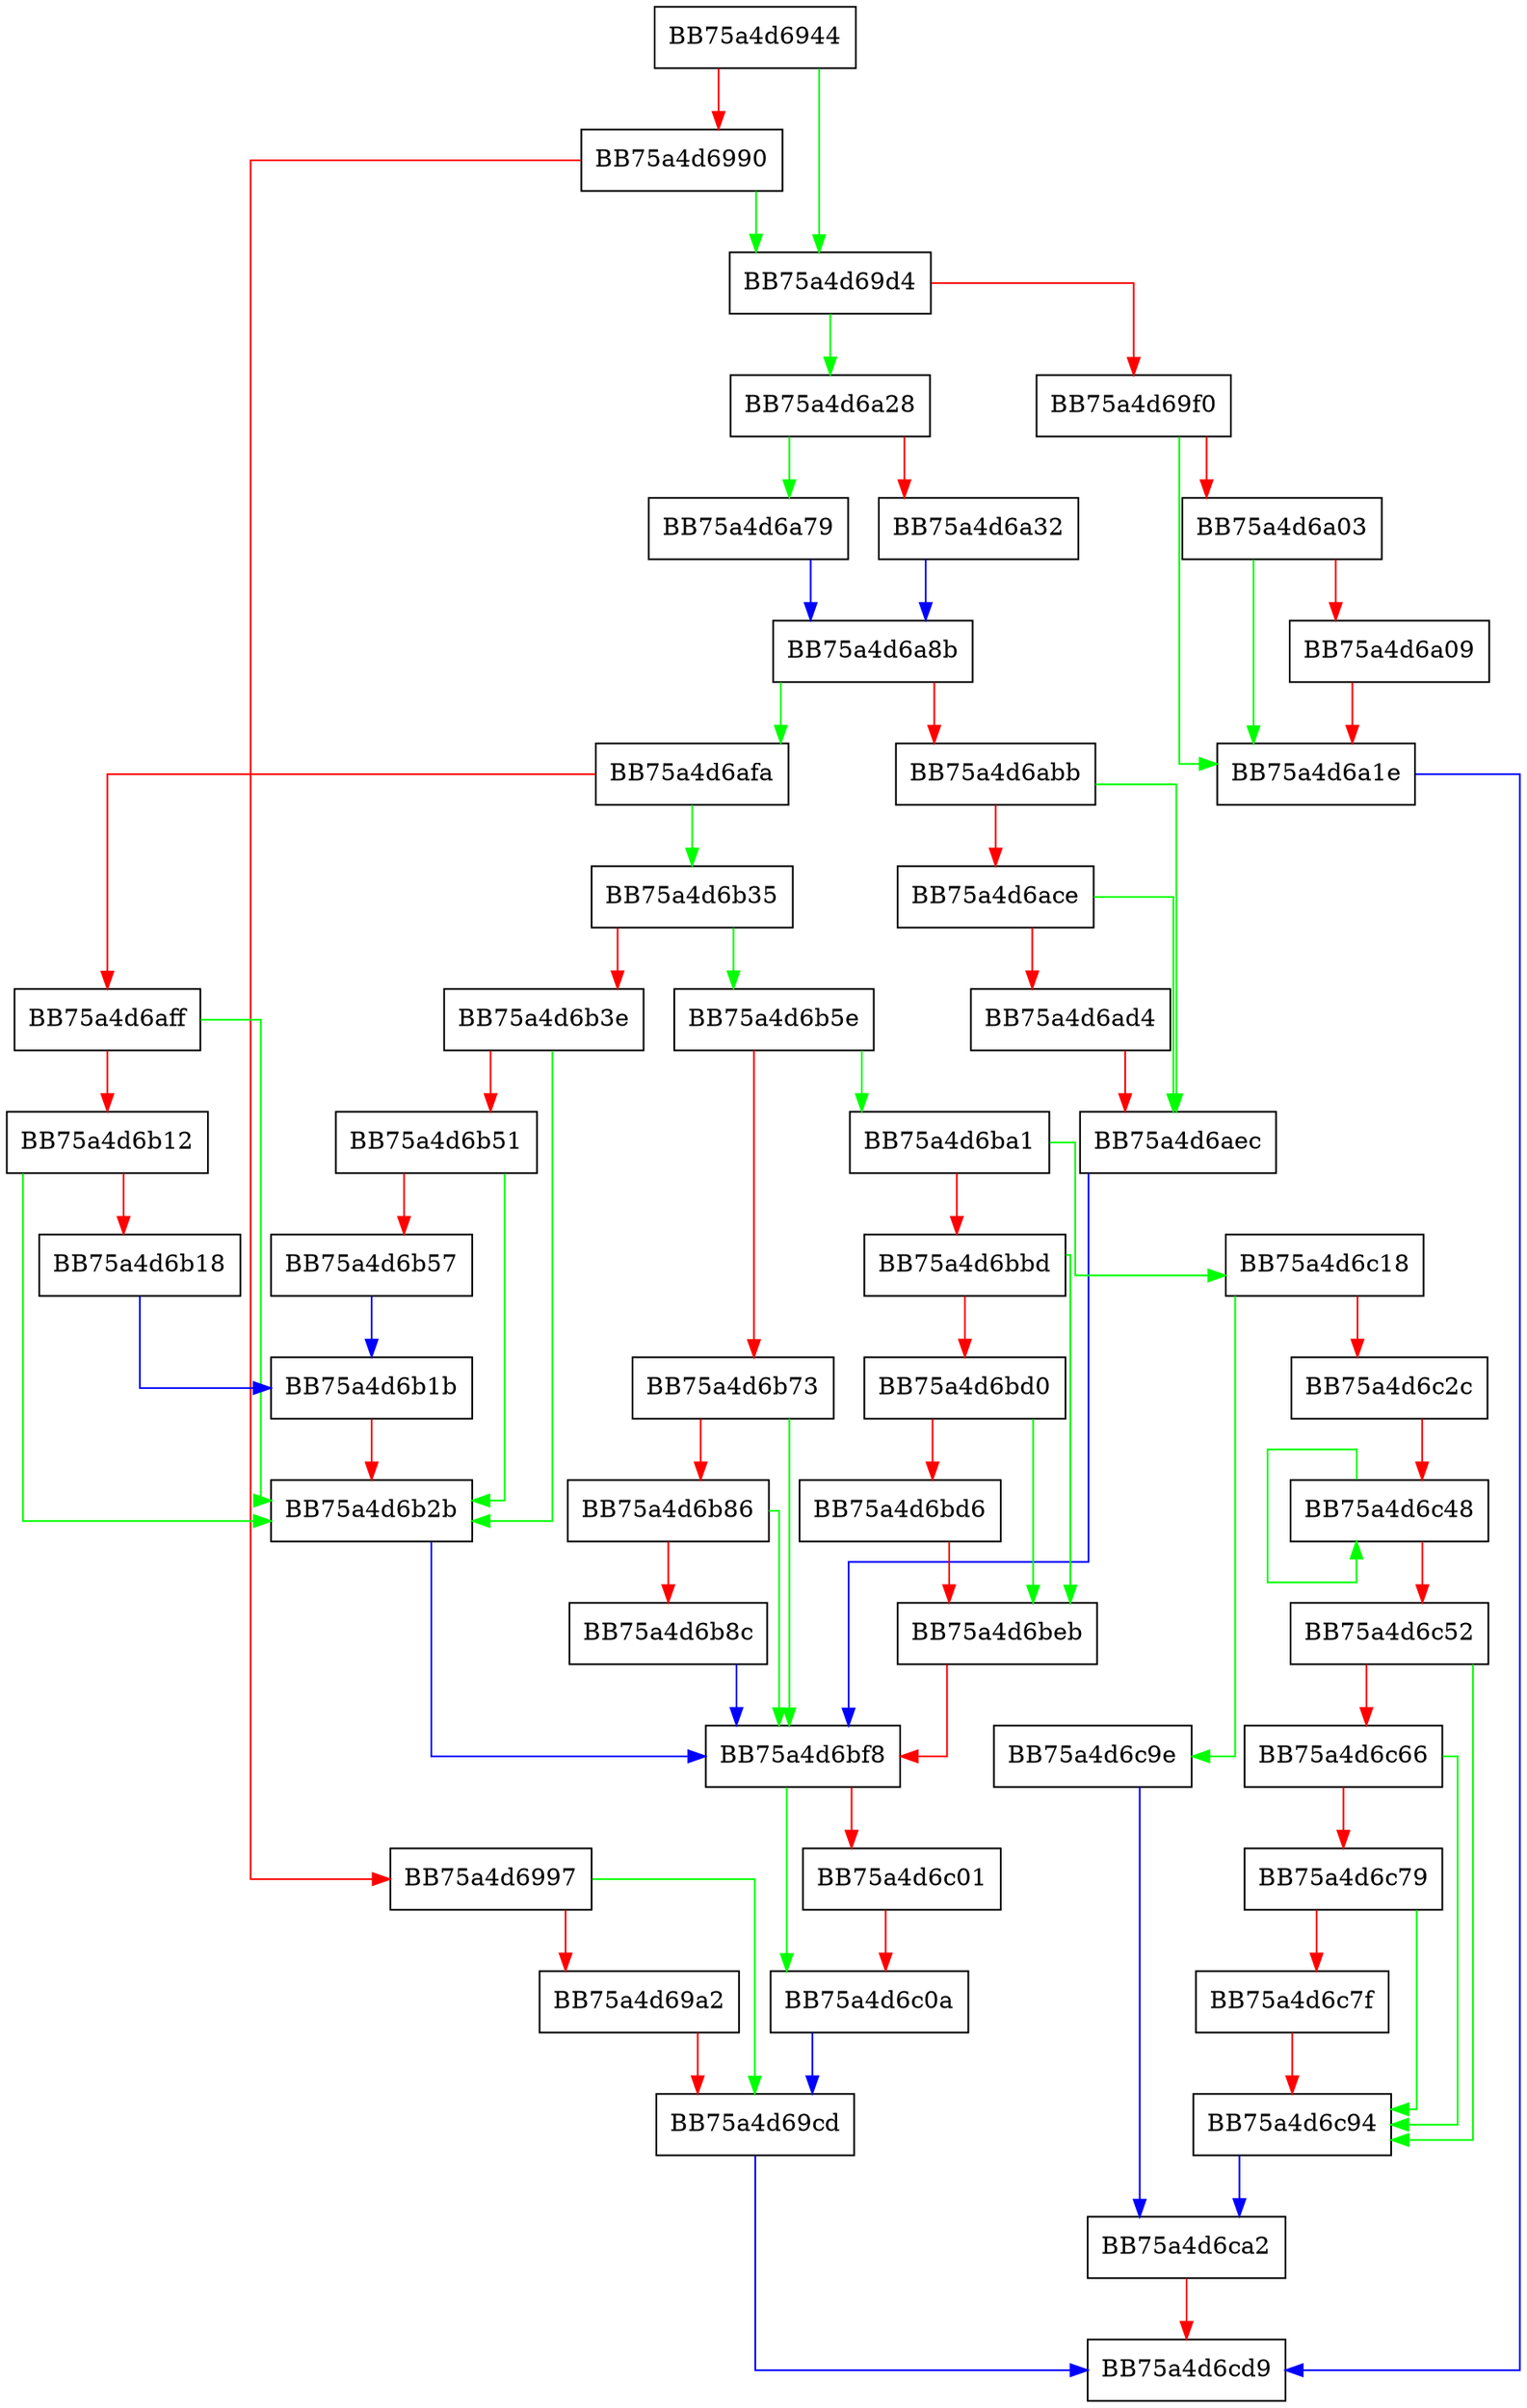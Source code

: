 digraph GenerateSpynetBuffer {
  node [shape="box"];
  graph [splines=ortho];
  BB75a4d6944 -> BB75a4d69d4 [color="green"];
  BB75a4d6944 -> BB75a4d6990 [color="red"];
  BB75a4d6990 -> BB75a4d69d4 [color="green"];
  BB75a4d6990 -> BB75a4d6997 [color="red"];
  BB75a4d6997 -> BB75a4d69cd [color="green"];
  BB75a4d6997 -> BB75a4d69a2 [color="red"];
  BB75a4d69a2 -> BB75a4d69cd [color="red"];
  BB75a4d69cd -> BB75a4d6cd9 [color="blue"];
  BB75a4d69d4 -> BB75a4d6a28 [color="green"];
  BB75a4d69d4 -> BB75a4d69f0 [color="red"];
  BB75a4d69f0 -> BB75a4d6a1e [color="green"];
  BB75a4d69f0 -> BB75a4d6a03 [color="red"];
  BB75a4d6a03 -> BB75a4d6a1e [color="green"];
  BB75a4d6a03 -> BB75a4d6a09 [color="red"];
  BB75a4d6a09 -> BB75a4d6a1e [color="red"];
  BB75a4d6a1e -> BB75a4d6cd9 [color="blue"];
  BB75a4d6a28 -> BB75a4d6a79 [color="green"];
  BB75a4d6a28 -> BB75a4d6a32 [color="red"];
  BB75a4d6a32 -> BB75a4d6a8b [color="blue"];
  BB75a4d6a79 -> BB75a4d6a8b [color="blue"];
  BB75a4d6a8b -> BB75a4d6afa [color="green"];
  BB75a4d6a8b -> BB75a4d6abb [color="red"];
  BB75a4d6abb -> BB75a4d6aec [color="green"];
  BB75a4d6abb -> BB75a4d6ace [color="red"];
  BB75a4d6ace -> BB75a4d6aec [color="green"];
  BB75a4d6ace -> BB75a4d6ad4 [color="red"];
  BB75a4d6ad4 -> BB75a4d6aec [color="red"];
  BB75a4d6aec -> BB75a4d6bf8 [color="blue"];
  BB75a4d6afa -> BB75a4d6b35 [color="green"];
  BB75a4d6afa -> BB75a4d6aff [color="red"];
  BB75a4d6aff -> BB75a4d6b2b [color="green"];
  BB75a4d6aff -> BB75a4d6b12 [color="red"];
  BB75a4d6b12 -> BB75a4d6b2b [color="green"];
  BB75a4d6b12 -> BB75a4d6b18 [color="red"];
  BB75a4d6b18 -> BB75a4d6b1b [color="blue"];
  BB75a4d6b1b -> BB75a4d6b2b [color="red"];
  BB75a4d6b2b -> BB75a4d6bf8 [color="blue"];
  BB75a4d6b35 -> BB75a4d6b5e [color="green"];
  BB75a4d6b35 -> BB75a4d6b3e [color="red"];
  BB75a4d6b3e -> BB75a4d6b2b [color="green"];
  BB75a4d6b3e -> BB75a4d6b51 [color="red"];
  BB75a4d6b51 -> BB75a4d6b2b [color="green"];
  BB75a4d6b51 -> BB75a4d6b57 [color="red"];
  BB75a4d6b57 -> BB75a4d6b1b [color="blue"];
  BB75a4d6b5e -> BB75a4d6ba1 [color="green"];
  BB75a4d6b5e -> BB75a4d6b73 [color="red"];
  BB75a4d6b73 -> BB75a4d6bf8 [color="green"];
  BB75a4d6b73 -> BB75a4d6b86 [color="red"];
  BB75a4d6b86 -> BB75a4d6bf8 [color="green"];
  BB75a4d6b86 -> BB75a4d6b8c [color="red"];
  BB75a4d6b8c -> BB75a4d6bf8 [color="blue"];
  BB75a4d6ba1 -> BB75a4d6c18 [color="green"];
  BB75a4d6ba1 -> BB75a4d6bbd [color="red"];
  BB75a4d6bbd -> BB75a4d6beb [color="green"];
  BB75a4d6bbd -> BB75a4d6bd0 [color="red"];
  BB75a4d6bd0 -> BB75a4d6beb [color="green"];
  BB75a4d6bd0 -> BB75a4d6bd6 [color="red"];
  BB75a4d6bd6 -> BB75a4d6beb [color="red"];
  BB75a4d6beb -> BB75a4d6bf8 [color="red"];
  BB75a4d6bf8 -> BB75a4d6c0a [color="green"];
  BB75a4d6bf8 -> BB75a4d6c01 [color="red"];
  BB75a4d6c01 -> BB75a4d6c0a [color="red"];
  BB75a4d6c0a -> BB75a4d69cd [color="blue"];
  BB75a4d6c18 -> BB75a4d6c9e [color="green"];
  BB75a4d6c18 -> BB75a4d6c2c [color="red"];
  BB75a4d6c2c -> BB75a4d6c48 [color="red"];
  BB75a4d6c48 -> BB75a4d6c48 [color="green"];
  BB75a4d6c48 -> BB75a4d6c52 [color="red"];
  BB75a4d6c52 -> BB75a4d6c94 [color="green"];
  BB75a4d6c52 -> BB75a4d6c66 [color="red"];
  BB75a4d6c66 -> BB75a4d6c94 [color="green"];
  BB75a4d6c66 -> BB75a4d6c79 [color="red"];
  BB75a4d6c79 -> BB75a4d6c94 [color="green"];
  BB75a4d6c79 -> BB75a4d6c7f [color="red"];
  BB75a4d6c7f -> BB75a4d6c94 [color="red"];
  BB75a4d6c94 -> BB75a4d6ca2 [color="blue"];
  BB75a4d6c9e -> BB75a4d6ca2 [color="blue"];
  BB75a4d6ca2 -> BB75a4d6cd9 [color="red"];
}